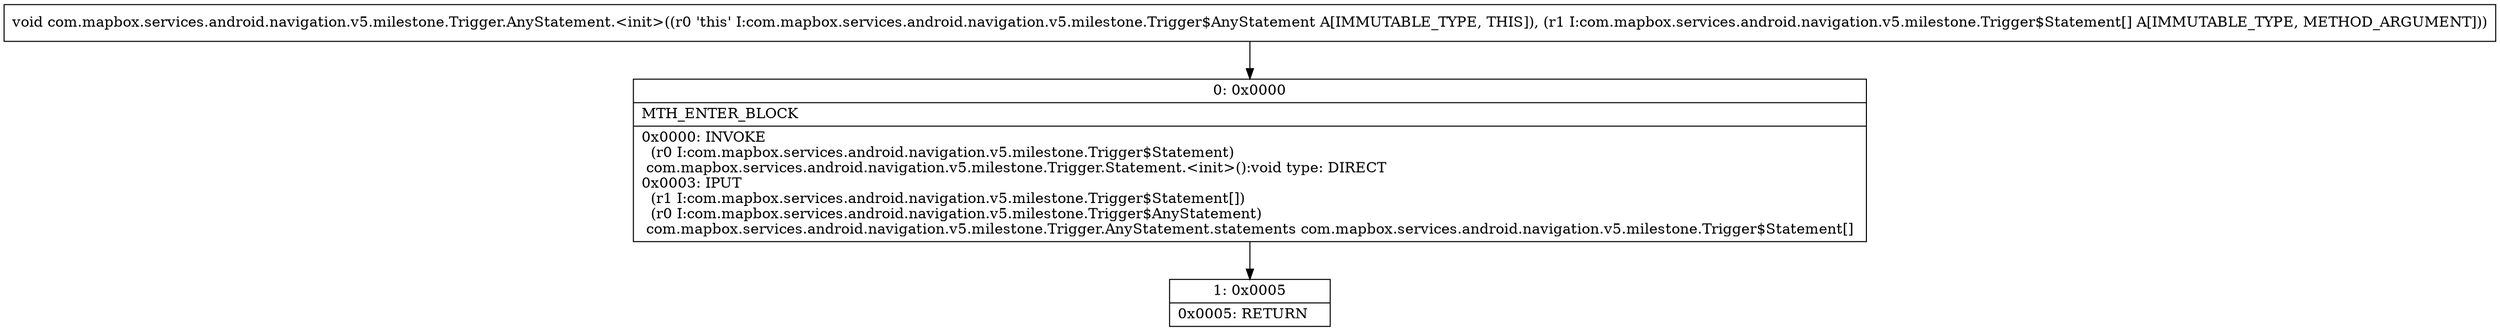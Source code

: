 digraph "CFG forcom.mapbox.services.android.navigation.v5.milestone.Trigger.AnyStatement.\<init\>([Lcom\/mapbox\/services\/android\/navigation\/v5\/milestone\/Trigger$Statement;)V" {
Node_0 [shape=record,label="{0\:\ 0x0000|MTH_ENTER_BLOCK\l|0x0000: INVOKE  \l  (r0 I:com.mapbox.services.android.navigation.v5.milestone.Trigger$Statement)\l com.mapbox.services.android.navigation.v5.milestone.Trigger.Statement.\<init\>():void type: DIRECT \l0x0003: IPUT  \l  (r1 I:com.mapbox.services.android.navigation.v5.milestone.Trigger$Statement[])\l  (r0 I:com.mapbox.services.android.navigation.v5.milestone.Trigger$AnyStatement)\l com.mapbox.services.android.navigation.v5.milestone.Trigger.AnyStatement.statements com.mapbox.services.android.navigation.v5.milestone.Trigger$Statement[] \l}"];
Node_1 [shape=record,label="{1\:\ 0x0005|0x0005: RETURN   \l}"];
MethodNode[shape=record,label="{void com.mapbox.services.android.navigation.v5.milestone.Trigger.AnyStatement.\<init\>((r0 'this' I:com.mapbox.services.android.navigation.v5.milestone.Trigger$AnyStatement A[IMMUTABLE_TYPE, THIS]), (r1 I:com.mapbox.services.android.navigation.v5.milestone.Trigger$Statement[] A[IMMUTABLE_TYPE, METHOD_ARGUMENT])) }"];
MethodNode -> Node_0;
Node_0 -> Node_1;
}

